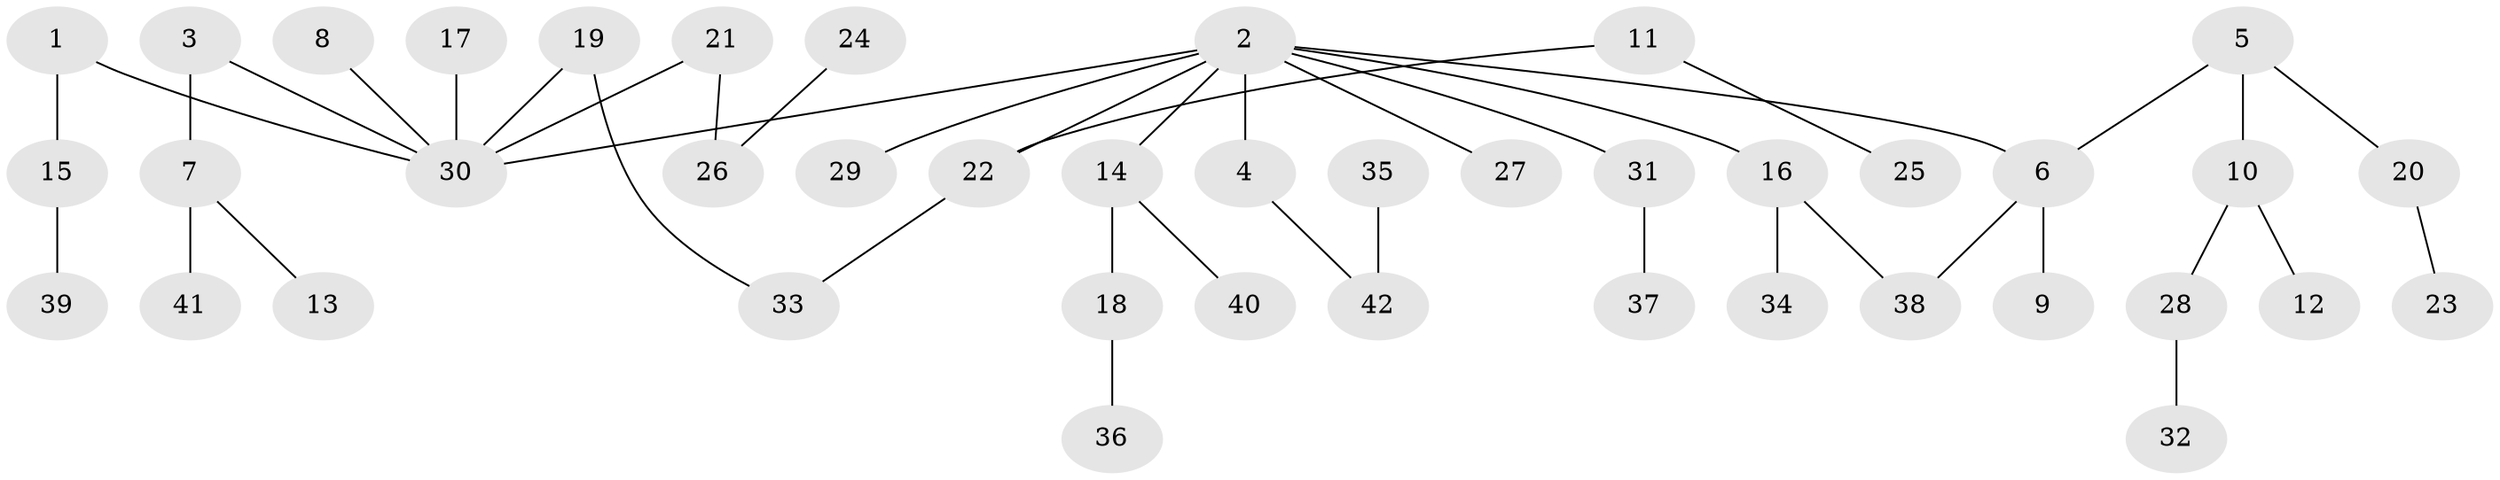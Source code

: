 // original degree distribution, {9: 0.011904761904761904, 2: 0.27380952380952384, 8: 0.011904761904761904, 3: 0.17857142857142858, 4: 0.07142857142857142, 1: 0.4523809523809524}
// Generated by graph-tools (version 1.1) at 2025/01/03/09/25 03:01:07]
// undirected, 42 vertices, 43 edges
graph export_dot {
graph [start="1"]
  node [color=gray90,style=filled];
  1;
  2;
  3;
  4;
  5;
  6;
  7;
  8;
  9;
  10;
  11;
  12;
  13;
  14;
  15;
  16;
  17;
  18;
  19;
  20;
  21;
  22;
  23;
  24;
  25;
  26;
  27;
  28;
  29;
  30;
  31;
  32;
  33;
  34;
  35;
  36;
  37;
  38;
  39;
  40;
  41;
  42;
  1 -- 15 [weight=1.0];
  1 -- 30 [weight=1.0];
  2 -- 4 [weight=1.0];
  2 -- 6 [weight=1.0];
  2 -- 14 [weight=1.0];
  2 -- 16 [weight=1.0];
  2 -- 22 [weight=1.0];
  2 -- 27 [weight=1.0];
  2 -- 29 [weight=1.0];
  2 -- 30 [weight=1.0];
  2 -- 31 [weight=1.0];
  3 -- 7 [weight=1.0];
  3 -- 30 [weight=1.0];
  4 -- 42 [weight=1.0];
  5 -- 6 [weight=1.0];
  5 -- 10 [weight=1.0];
  5 -- 20 [weight=1.0];
  6 -- 9 [weight=1.0];
  6 -- 38 [weight=1.0];
  7 -- 13 [weight=1.0];
  7 -- 41 [weight=1.0];
  8 -- 30 [weight=1.0];
  10 -- 12 [weight=1.0];
  10 -- 28 [weight=1.0];
  11 -- 22 [weight=1.0];
  11 -- 25 [weight=1.0];
  14 -- 18 [weight=1.0];
  14 -- 40 [weight=1.0];
  15 -- 39 [weight=1.0];
  16 -- 34 [weight=1.0];
  16 -- 38 [weight=1.0];
  17 -- 30 [weight=1.0];
  18 -- 36 [weight=1.0];
  19 -- 30 [weight=1.0];
  19 -- 33 [weight=1.0];
  20 -- 23 [weight=1.0];
  21 -- 26 [weight=1.0];
  21 -- 30 [weight=1.0];
  22 -- 33 [weight=1.0];
  24 -- 26 [weight=1.0];
  28 -- 32 [weight=1.0];
  31 -- 37 [weight=1.0];
  35 -- 42 [weight=1.0];
}
